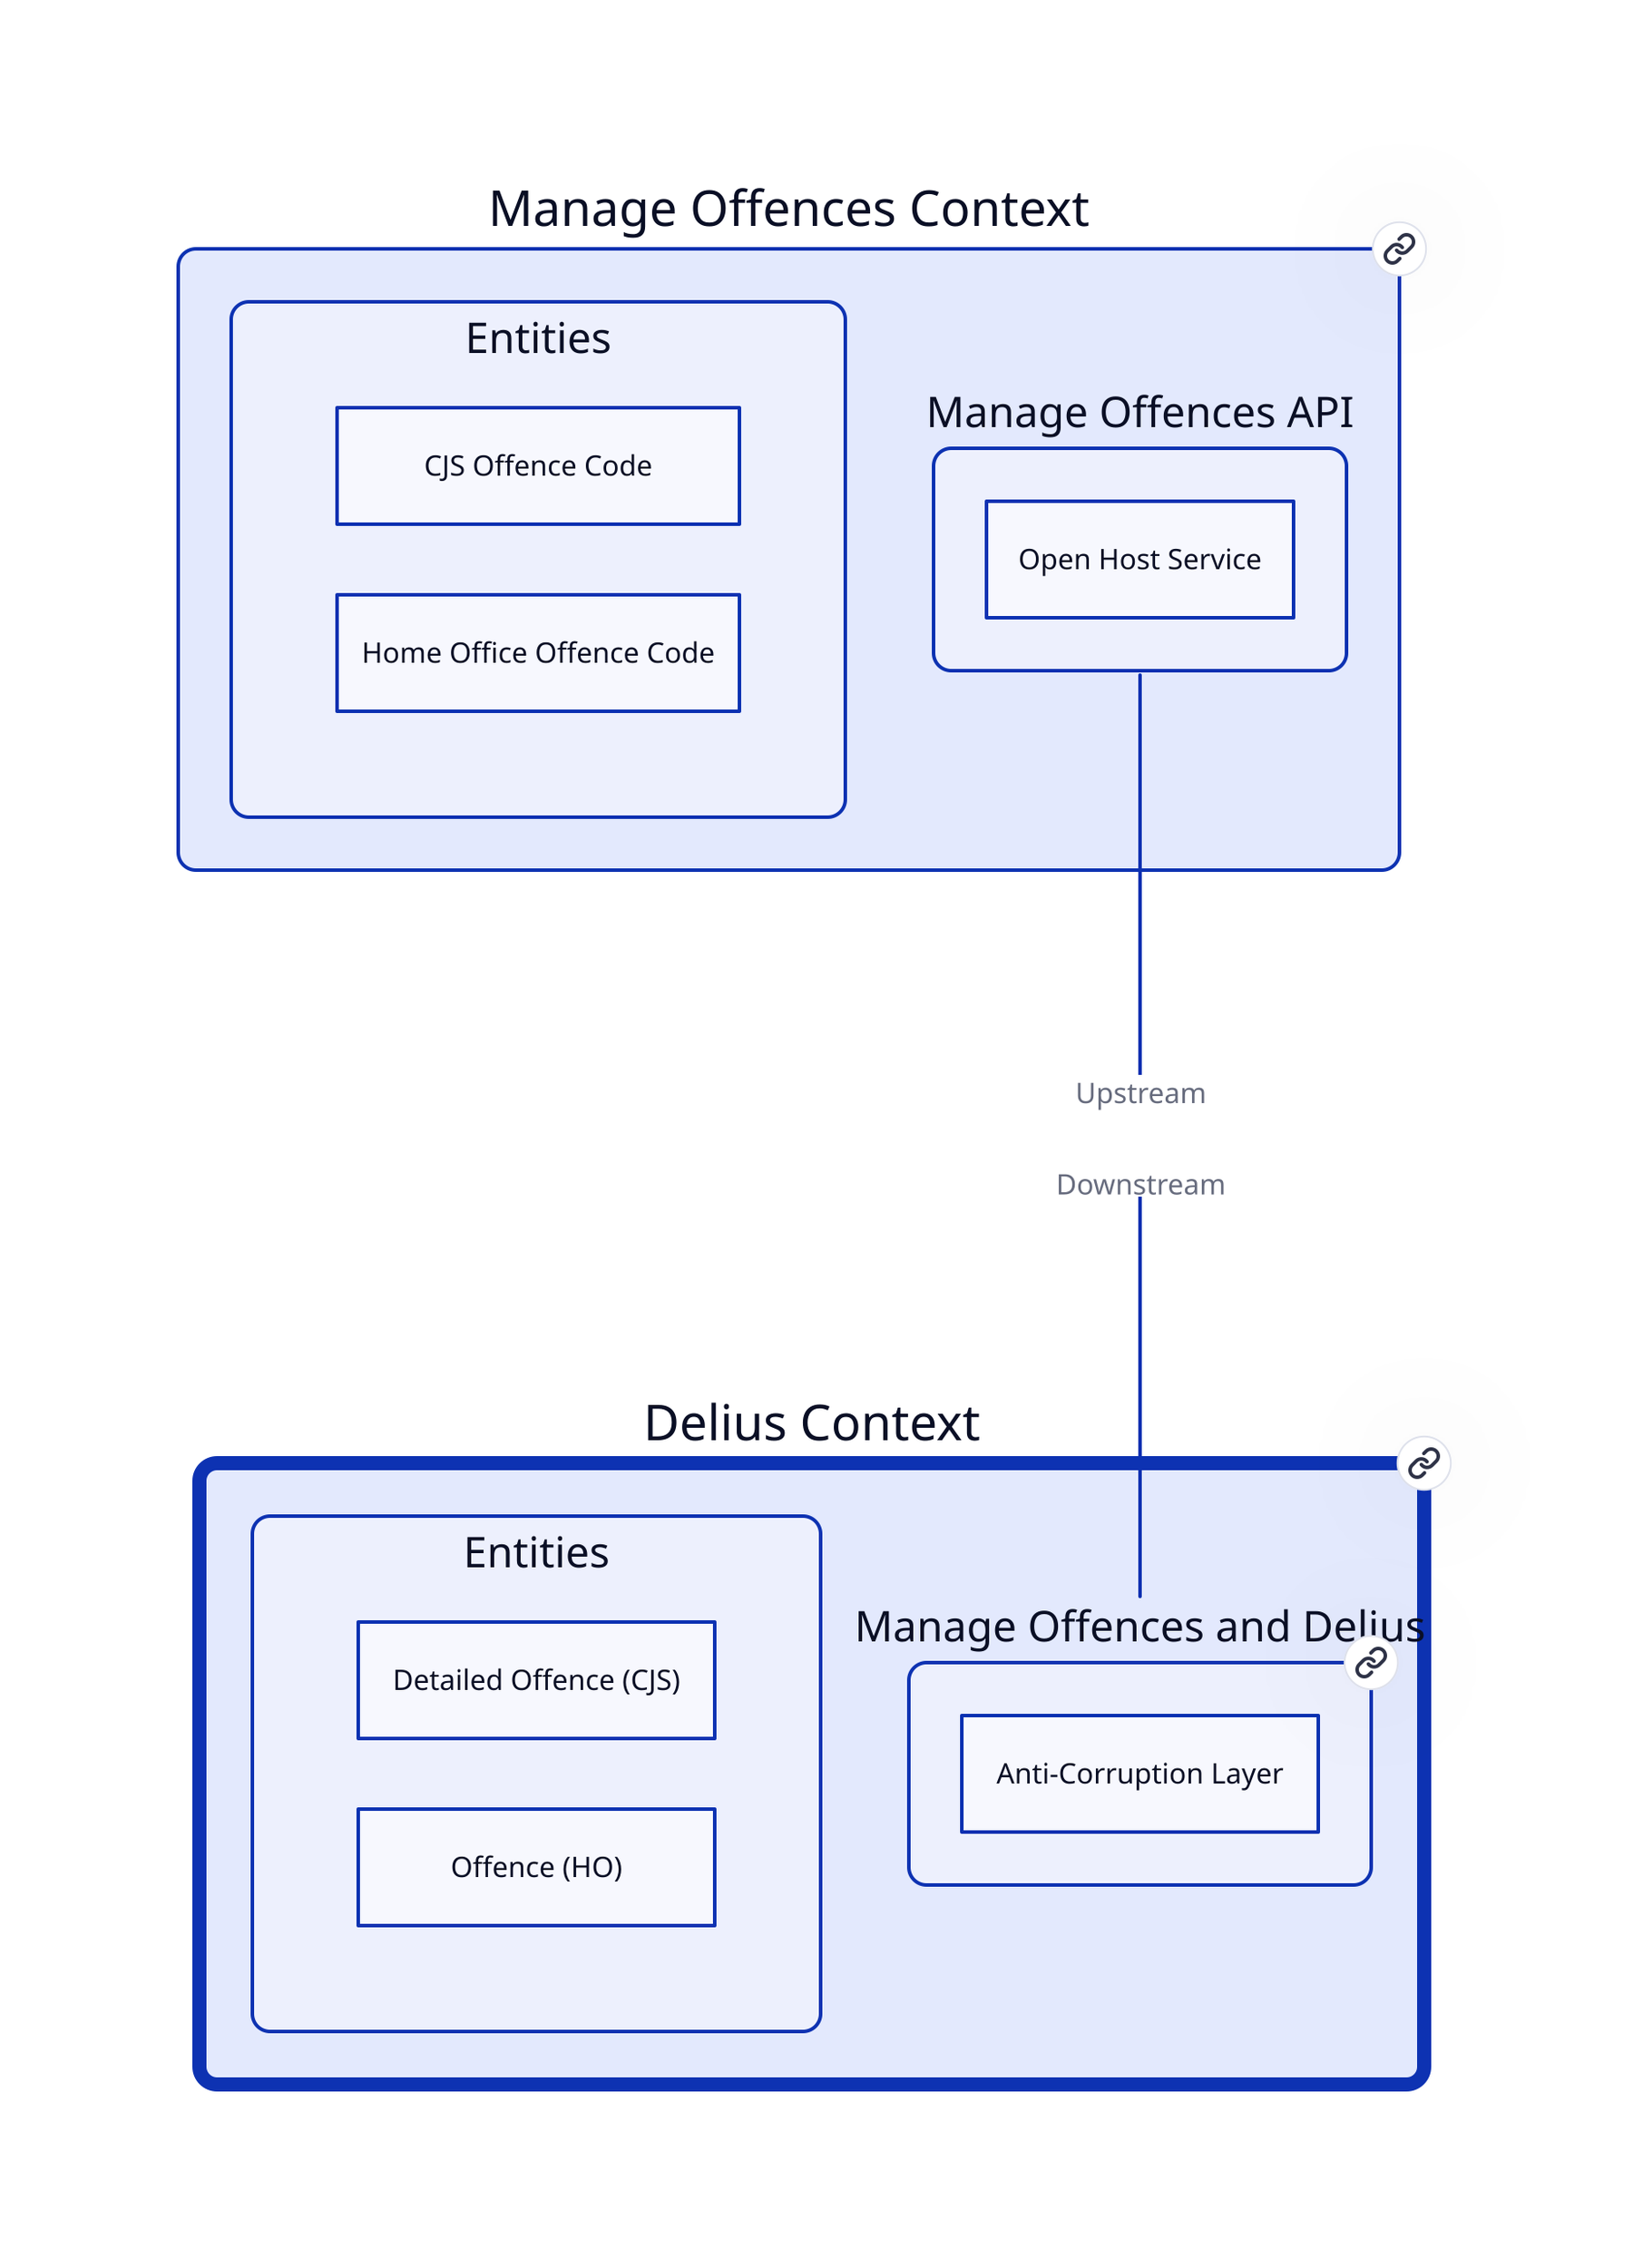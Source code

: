
style {
  fill: "#ffffff"
}

context-manage-offences: Manage Offences Context {
  link: https://github.com/ministryofjustice/hmpps-manage-offences-api

  entities: Entities {
    grid-columns: 1
    cjs-offence-code: CJS Offence Code
    ho-offence-code: Home Office Offence Code
  }

  interface: Manage Offences API {
    type: Open Host Service
  }
}

context-delius: Delius Context {
  link: https://github.com/ministryofjustice/delius
  style.stroke-width: 8

  entities: Entities {
    grid-columns: 1
    cjs-offence: Detailed Offence (CJS)
    ho-offence: Offence (HO)
  }
  interface: Manage Offences and Delius {
    link: https://ministryofjustice.github.io/hmpps-probation-integration-services/tech-docs/projects/manage-offences-and-delius/
    type: Anti-Corruption Layer
  }
}

context-manage-offences.interface--context-delius.interface: Upstream\n\n\nDownstream

*.style.border-radius: 10
*.*.style.border-radius: 10
*.*.style.stroke-width: 2
